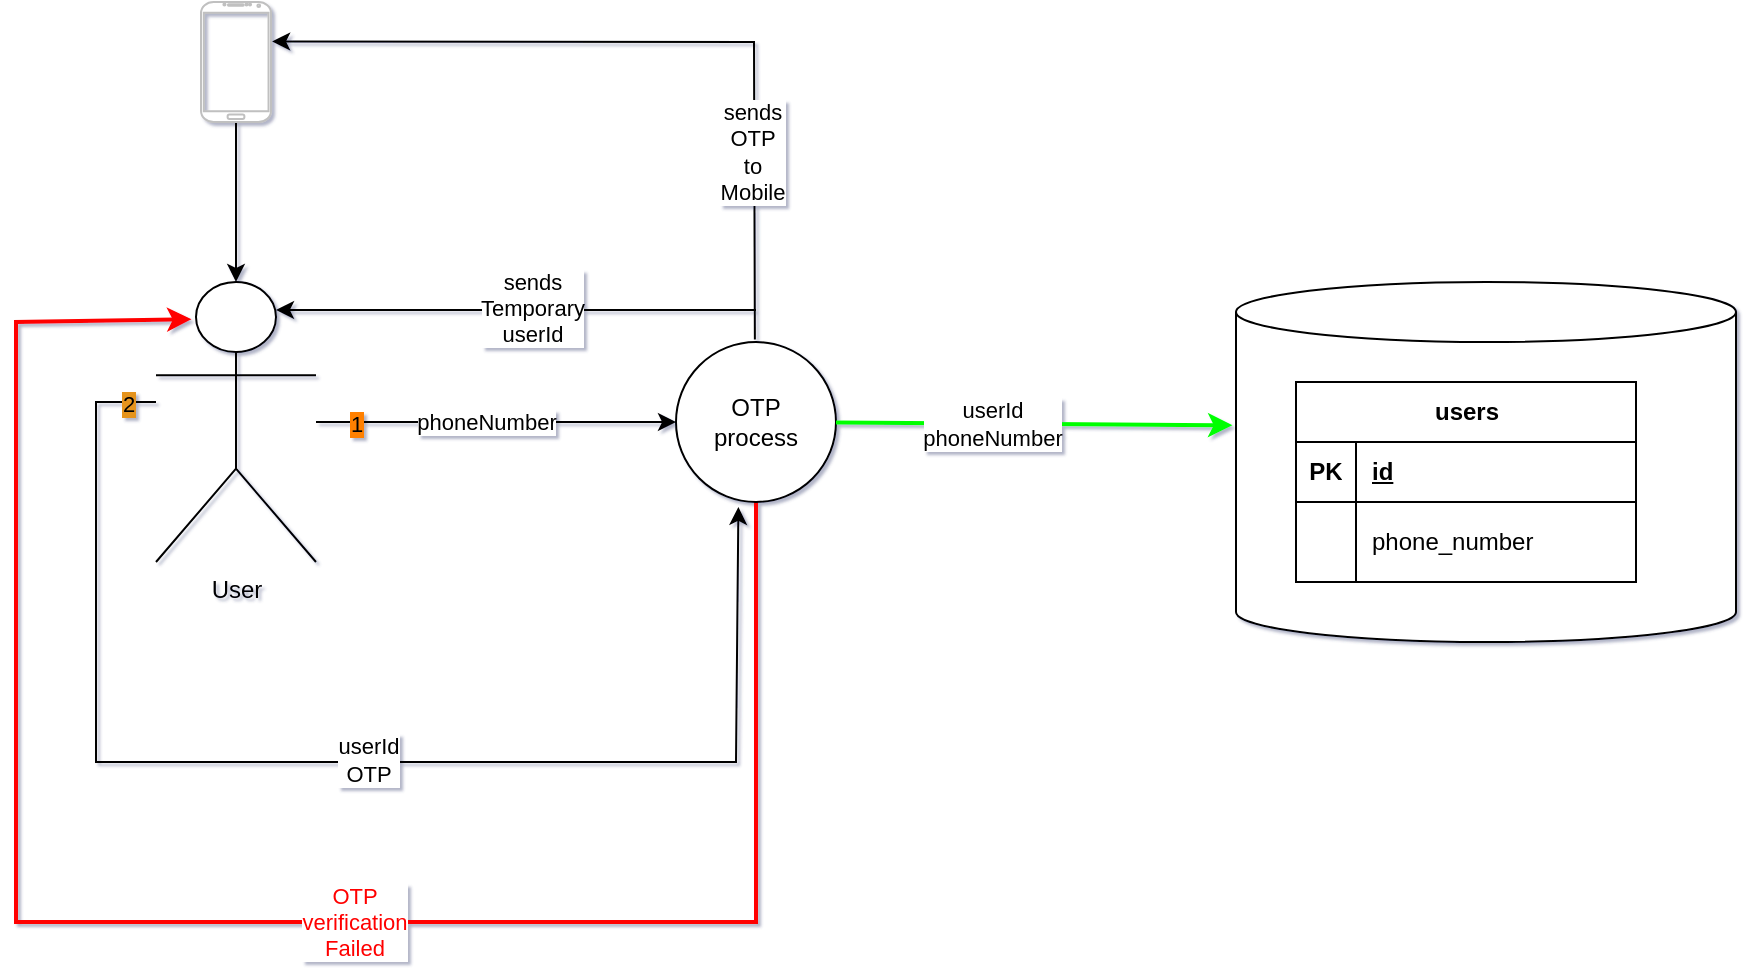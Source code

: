 <mxfile scale="1" border="1">
    <diagram id="aDgvGPoce8DHz0e_g1gJ" name="Page-1">
        <mxGraphModel dx="3121" dy="1300" grid="1" gridSize="10" guides="1" tooltips="1" connect="1" arrows="1" fold="1" page="1" pageScale="1" pageWidth="1169" pageHeight="827" background="#ffffff" math="0" shadow="1">
            <root>
                <mxCell id="0"/>
                <mxCell id="1" parent="0"/>
                <mxCell id="174" value="" style="edgeStyle=none;html=1;" parent="1" source="171" target="173" edge="1">
                    <mxGeometry relative="1" as="geometry"/>
                </mxCell>
                <mxCell id="175" value="phoneNumber" style="edgeLabel;html=1;align=center;verticalAlign=middle;resizable=0;points=[];" parent="174" vertex="1" connectable="0">
                    <mxGeometry x="-0.055" relative="1" as="geometry">
                        <mxPoint as="offset"/>
                    </mxGeometry>
                </mxCell>
                <mxCell id="190" value="1" style="edgeLabel;html=1;align=center;verticalAlign=middle;resizable=0;points=[];labelBackgroundColor=#FF8000;" parent="174" vertex="1" connectable="0">
                    <mxGeometry x="-0.623" y="-1" relative="1" as="geometry">
                        <mxPoint x="-14" as="offset"/>
                    </mxGeometry>
                </mxCell>
                <mxCell id="171" value="User" style="shape=umlActor;verticalLabelPosition=bottom;verticalAlign=top;html=1;outlineConnect=0;" parent="1" vertex="1">
                    <mxGeometry x="-2090" y="-600" width="80" height="140" as="geometry"/>
                </mxCell>
                <mxCell id="193" style="edgeStyle=none;html=1;rounded=0;curved=0;entryX=0.222;entryY=0.133;entryDx=0;entryDy=0;entryPerimeter=0;strokeWidth=2;strokeColor=#FF0000;" parent="1" source="173" target="171" edge="1">
                    <mxGeometry relative="1" as="geometry">
                        <mxPoint x="-2100" y="-580" as="targetPoint"/>
                        <Array as="points">
                            <mxPoint x="-1790" y="-280"/>
                            <mxPoint x="-2160" y="-280"/>
                            <mxPoint x="-2160" y="-580"/>
                        </Array>
                    </mxGeometry>
                </mxCell>
                <mxCell id="217" value="&lt;font style=&quot;color: rgb(255, 0, 0);&quot;&gt;OTP&lt;/font&gt;&lt;div&gt;&lt;font style=&quot;color: rgb(255, 0, 0);&quot;&gt;verification&lt;/font&gt;&lt;/div&gt;&lt;div&gt;&lt;font style=&quot;color: rgb(255, 0, 0);&quot;&gt;Failed&lt;/font&gt;&lt;/div&gt;" style="edgeLabel;html=1;align=center;verticalAlign=middle;resizable=0;points=[];" parent="193" vertex="1" connectable="0">
                    <mxGeometry x="-0.15" relative="1" as="geometry">
                        <mxPoint as="offset"/>
                    </mxGeometry>
                </mxCell>
                <mxCell id="173" value="OTP&lt;div&gt;process&lt;/div&gt;" style="ellipse;whiteSpace=wrap;html=1;verticalAlign=middle;" parent="1" vertex="1">
                    <mxGeometry x="-1830" y="-570" width="80" height="80" as="geometry"/>
                </mxCell>
                <mxCell id="180" style="edgeStyle=none;html=1;entryX=-0.007;entryY=0.398;entryDx=0;entryDy=0;entryPerimeter=0;strokeWidth=2;strokeColor=#00FF00;" parent="1" source="173" target="179" edge="1">
                    <mxGeometry relative="1" as="geometry"/>
                </mxCell>
                <mxCell id="194" value="userId&lt;div&gt;phoneNumber&lt;/div&gt;" style="edgeLabel;html=1;align=center;verticalAlign=middle;resizable=0;points=[];" parent="180" vertex="1" connectable="0">
                    <mxGeometry x="-0.211" relative="1" as="geometry">
                        <mxPoint as="offset"/>
                    </mxGeometry>
                </mxCell>
                <mxCell id="183" style="edgeStyle=none;html=1;" parent="1" source="181" target="171" edge="1">
                    <mxGeometry relative="1" as="geometry"/>
                </mxCell>
                <mxCell id="181" value="" style="verticalLabelPosition=bottom;verticalAlign=top;html=1;shadow=0;dashed=0;strokeWidth=1;shape=mxgraph.android.phone2;strokeColor=#c0c0c0;" parent="1" vertex="1">
                    <mxGeometry x="-2067.5" y="-740" width="35" height="60" as="geometry"/>
                </mxCell>
                <mxCell id="182" style="edgeStyle=none;html=1;entryX=1.016;entryY=0.329;entryDx=0;entryDy=0;entryPerimeter=0;exitX=0.493;exitY=-0.015;exitDx=0;exitDy=0;exitPerimeter=0;rounded=0;curved=0;" parent="1" source="173" target="181" edge="1">
                    <mxGeometry relative="1" as="geometry">
                        <Array as="points">
                            <mxPoint x="-1791" y="-720"/>
                        </Array>
                    </mxGeometry>
                </mxCell>
                <mxCell id="184" value="sends&lt;div&gt;OTP&lt;/div&gt;&lt;div&gt;to&lt;/div&gt;&lt;div&gt;Mobile&lt;/div&gt;" style="edgeLabel;html=1;align=center;verticalAlign=middle;resizable=0;points=[];" parent="182" vertex="1" connectable="0">
                    <mxGeometry x="-0.517" y="1" relative="1" as="geometry">
                        <mxPoint as="offset"/>
                    </mxGeometry>
                </mxCell>
                <mxCell id="187" value="" style="edgeStyle=none;orthogonalLoop=1;jettySize=auto;html=1;entryX=0.75;entryY=0.1;entryDx=0;entryDy=0;entryPerimeter=0;" parent="1" target="171" edge="1">
                    <mxGeometry width="80" relative="1" as="geometry">
                        <mxPoint x="-1790" y="-586" as="sourcePoint"/>
                        <mxPoint x="-2000" y="-590" as="targetPoint"/>
                        <Array as="points"/>
                    </mxGeometry>
                </mxCell>
                <mxCell id="188" value="sends&lt;div&gt;Temporary&lt;/div&gt;&lt;div&gt;userId&lt;/div&gt;" style="edgeLabel;html=1;align=center;verticalAlign=middle;resizable=0;points=[];" parent="187" vertex="1" connectable="0">
                    <mxGeometry x="-0.065" y="-1" relative="1" as="geometry">
                        <mxPoint as="offset"/>
                    </mxGeometry>
                </mxCell>
                <mxCell id="189" style="edgeStyle=none;html=1;entryX=0.39;entryY=1.031;entryDx=0;entryDy=0;entryPerimeter=0;rounded=0;curved=0;" parent="1" target="173" edge="1">
                    <mxGeometry relative="1" as="geometry">
                        <mxPoint x="-2090" y="-540" as="sourcePoint"/>
                        <Array as="points">
                            <mxPoint x="-2120" y="-540"/>
                            <mxPoint x="-2120" y="-360"/>
                            <mxPoint x="-1800" y="-360"/>
                        </Array>
                    </mxGeometry>
                </mxCell>
                <mxCell id="191" value="2" style="edgeLabel;html=1;align=center;verticalAlign=middle;resizable=0;points=[];labelBackgroundColor=light-dark(#e5931f, #ededed);" parent="189" vertex="1" connectable="0">
                    <mxGeometry x="-0.958" y="1" relative="1" as="geometry">
                        <mxPoint as="offset"/>
                    </mxGeometry>
                </mxCell>
                <mxCell id="192" value="userId&lt;div&gt;OTP&lt;/div&gt;" style="edgeLabel;html=1;align=center;verticalAlign=middle;resizable=0;points=[];" parent="189" vertex="1" connectable="0">
                    <mxGeometry x="0.051" y="1" relative="1" as="geometry">
                        <mxPoint as="offset"/>
                    </mxGeometry>
                </mxCell>
                <mxCell id="216" value="" style="group" parent="1" vertex="1" connectable="0">
                    <mxGeometry x="-1550" y="-600" width="250" height="180" as="geometry"/>
                </mxCell>
                <mxCell id="179" value="" style="shape=cylinder3;whiteSpace=wrap;html=1;boundedLbl=1;backgroundOutline=1;size=15;container=1;" parent="216" vertex="1">
                    <mxGeometry width="250" height="180" as="geometry"/>
                </mxCell>
                <mxCell id="197" value="users" style="shape=table;startSize=30;container=1;collapsible=1;childLayout=tableLayout;fixedRows=1;rowLines=0;fontStyle=1;align=center;resizeLast=1;html=1;" parent="216" vertex="1">
                    <mxGeometry x="30" y="50" width="170" height="100" as="geometry">
                        <mxRectangle x="-1520" y="-550" width="70" height="30" as="alternateBounds"/>
                    </mxGeometry>
                </mxCell>
                <mxCell id="198" value="" style="shape=tableRow;horizontal=0;startSize=0;swimlaneHead=0;swimlaneBody=0;fillColor=none;collapsible=0;dropTarget=0;points=[[0,0.5],[1,0.5]];portConstraint=eastwest;top=0;left=0;right=0;bottom=1;" parent="197" vertex="1">
                    <mxGeometry y="30" width="170" height="30" as="geometry"/>
                </mxCell>
                <mxCell id="199" value="PK" style="shape=partialRectangle;connectable=0;fillColor=none;top=0;left=0;bottom=0;right=0;fontStyle=1;overflow=hidden;whiteSpace=wrap;html=1;" parent="198" vertex="1">
                    <mxGeometry width="30" height="30" as="geometry">
                        <mxRectangle width="30" height="30" as="alternateBounds"/>
                    </mxGeometry>
                </mxCell>
                <mxCell id="200" value="id" style="shape=partialRectangle;connectable=0;fillColor=none;top=0;left=0;bottom=0;right=0;align=left;spacingLeft=6;fontStyle=5;overflow=hidden;whiteSpace=wrap;html=1;" parent="198" vertex="1">
                    <mxGeometry x="30" width="140" height="30" as="geometry">
                        <mxRectangle width="140" height="30" as="alternateBounds"/>
                    </mxGeometry>
                </mxCell>
                <mxCell id="201" value="" style="shape=tableRow;horizontal=0;startSize=0;swimlaneHead=0;swimlaneBody=0;fillColor=none;collapsible=0;dropTarget=0;points=[[0,0.5],[1,0.5]];portConstraint=eastwest;top=0;left=0;right=0;bottom=0;" parent="197" vertex="1">
                    <mxGeometry y="60" width="170" height="40" as="geometry"/>
                </mxCell>
                <mxCell id="202" value="" style="shape=partialRectangle;connectable=0;fillColor=none;top=0;left=0;bottom=0;right=0;editable=1;overflow=hidden;whiteSpace=wrap;html=1;" parent="201" vertex="1">
                    <mxGeometry width="30" height="40" as="geometry">
                        <mxRectangle width="30" height="40" as="alternateBounds"/>
                    </mxGeometry>
                </mxCell>
                <mxCell id="203" value="phone_number" style="shape=partialRectangle;connectable=0;fillColor=none;top=0;left=0;bottom=0;right=0;align=left;spacingLeft=6;overflow=hidden;whiteSpace=wrap;html=1;" parent="201" vertex="1">
                    <mxGeometry x="30" width="140" height="40" as="geometry">
                        <mxRectangle width="140" height="40" as="alternateBounds"/>
                    </mxGeometry>
                </mxCell>
            </root>
        </mxGraphModel>
    </diagram>
</mxfile>